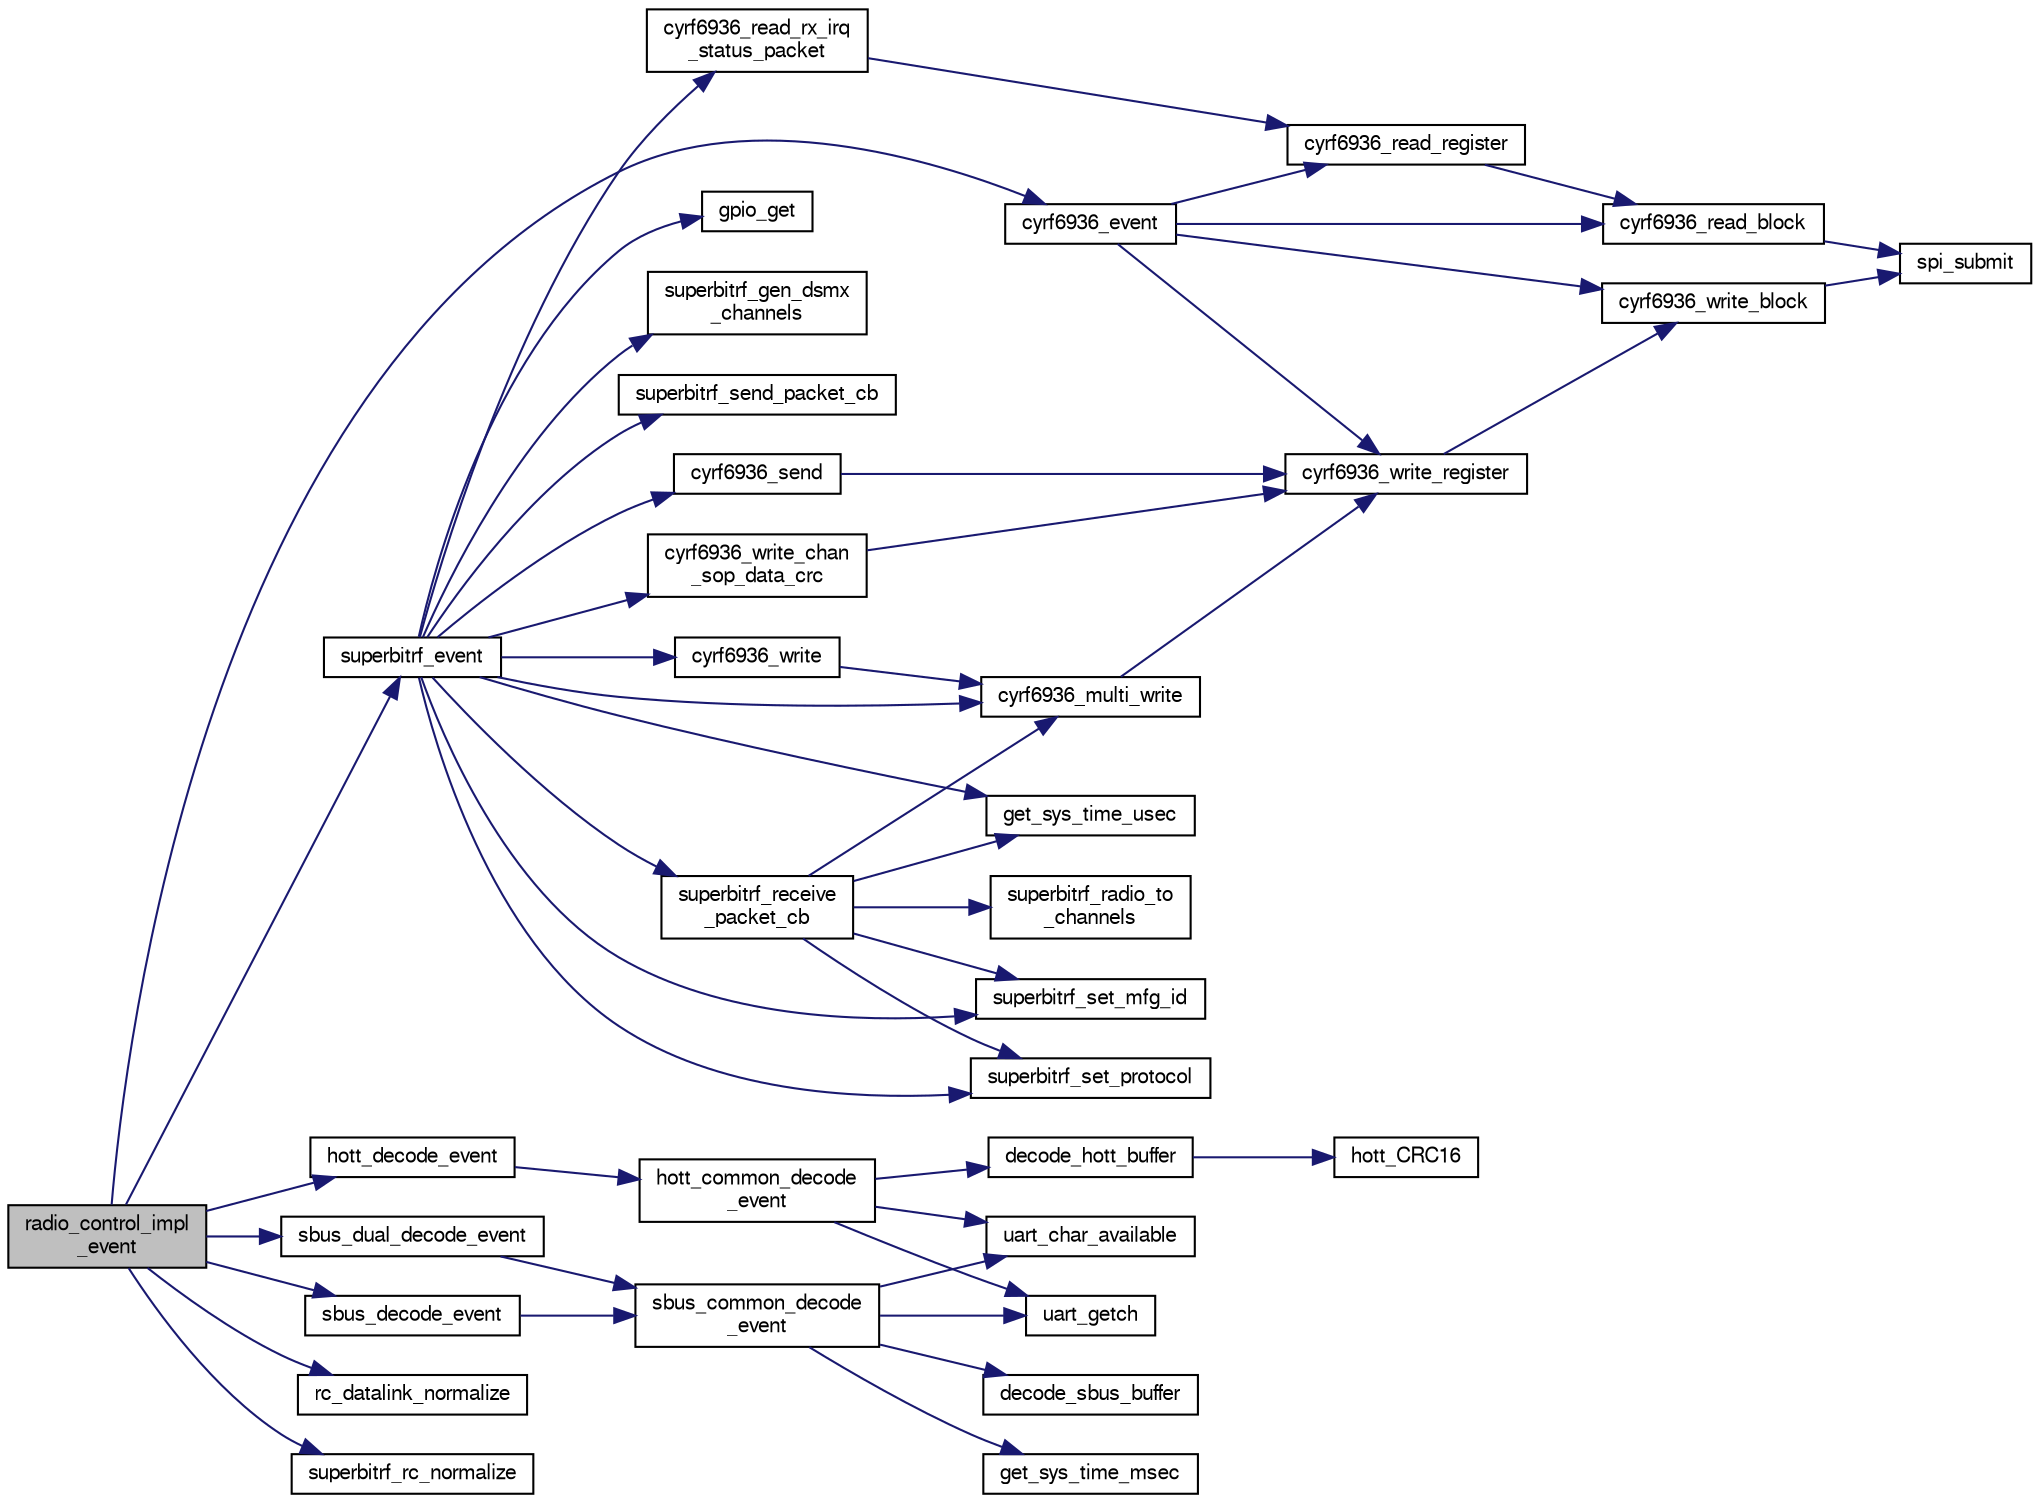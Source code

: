 digraph "radio_control_impl_event"
{
  edge [fontname="FreeSans",fontsize="10",labelfontname="FreeSans",labelfontsize="10"];
  node [fontname="FreeSans",fontsize="10",shape=record];
  rankdir="LR";
  Node1 [label="radio_control_impl\l_event",height=0.2,width=0.4,color="black", fillcolor="grey75", style="filled", fontcolor="black"];
  Node1 -> Node2 [color="midnightblue",fontsize="10",style="solid",fontname="FreeSans"];
  Node2 [label="cyrf6936_event",height=0.2,width=0.4,color="black", fillcolor="white", style="filled",URL="$cyrf6936_8c.html#a0b25c82679dcd151cb4eb29986f796c9",tooltip="The on event call for the CYRF6936 chip. "];
  Node2 -> Node3 [color="midnightblue",fontsize="10",style="solid",fontname="FreeSans"];
  Node3 [label="cyrf6936_read_block",height=0.2,width=0.4,color="black", fillcolor="white", style="filled",URL="$cyrf6936_8c.html#aff65efb88dd0ce64192c1afe791f3630",tooltip="Read multiple bytes from a register. "];
  Node3 -> Node4 [color="midnightblue",fontsize="10",style="solid",fontname="FreeSans"];
  Node4 [label="spi_submit",height=0.2,width=0.4,color="black", fillcolor="white", style="filled",URL="$group__spi.html#ga5d383931766cb373ebad0b8bc26d439d",tooltip="Submit SPI transaction. "];
  Node2 -> Node5 [color="midnightblue",fontsize="10",style="solid",fontname="FreeSans"];
  Node5 [label="cyrf6936_read_register",height=0.2,width=0.4,color="black", fillcolor="white", style="filled",URL="$cyrf6936_8c.html#aca1d3266e0b4cb4c4b4a65ad2085cefb",tooltip="Read a byte from a register. "];
  Node5 -> Node3 [color="midnightblue",fontsize="10",style="solid",fontname="FreeSans"];
  Node2 -> Node6 [color="midnightblue",fontsize="10",style="solid",fontname="FreeSans"];
  Node6 [label="cyrf6936_write_block",height=0.2,width=0.4,color="black", fillcolor="white", style="filled",URL="$cyrf6936_8c.html#add9d028cf1928e8ef15d28e43a952a4b",tooltip="Write multiple bytes to a register. "];
  Node6 -> Node4 [color="midnightblue",fontsize="10",style="solid",fontname="FreeSans"];
  Node2 -> Node7 [color="midnightblue",fontsize="10",style="solid",fontname="FreeSans"];
  Node7 [label="cyrf6936_write_register",height=0.2,width=0.4,color="black", fillcolor="white", style="filled",URL="$cyrf6936_8c.html#a7dbf6c94dc4d29bc1c8a46b797e745e8",tooltip="Write a byte to a register. "];
  Node7 -> Node6 [color="midnightblue",fontsize="10",style="solid",fontname="FreeSans"];
  Node1 -> Node8 [color="midnightblue",fontsize="10",style="solid",fontname="FreeSans"];
  Node8 [label="hott_decode_event",height=0.2,width=0.4,color="black", fillcolor="white", style="filled",URL="$subsystems_2radio__control_2hott_8c.html#ac7cf5bcb2b395ebd6cb19b23810595fa"];
  Node8 -> Node9 [color="midnightblue",fontsize="10",style="solid",fontname="FreeSans"];
  Node9 [label="hott_common_decode\l_event",height=0.2,width=0.4,color="black", fillcolor="white", style="filled",URL="$hott__common_8c.html#af62cf78ebb6326469d4f3df207c7160a",tooltip="Decoding event function. "];
  Node9 -> Node10 [color="midnightblue",fontsize="10",style="solid",fontname="FreeSans"];
  Node10 [label="decode_hott_buffer",height=0.2,width=0.4,color="black", fillcolor="white", style="filled",URL="$hott__common_8c.html#abf279afb79b17efa2fb6b7e22d65000a",tooltip="Decode the raw buffer. "];
  Node10 -> Node11 [color="midnightblue",fontsize="10",style="solid",fontname="FreeSans"];
  Node11 [label="hott_CRC16",height=0.2,width=0.4,color="black", fillcolor="white", style="filled",URL="$hott__common_8c.html#a9666312af891d2b06b8ae31e085c4814"];
  Node9 -> Node12 [color="midnightblue",fontsize="10",style="solid",fontname="FreeSans"];
  Node12 [label="uart_char_available",height=0.2,width=0.4,color="black", fillcolor="white", style="filled",URL="$linux_2mcu__periph_2uart__arch_8c.html#a663f41657d0ad8e115fc7709b071d749",tooltip="Check UART for available chars in receive buffer. "];
  Node9 -> Node13 [color="midnightblue",fontsize="10",style="solid",fontname="FreeSans"];
  Node13 [label="uart_getch",height=0.2,width=0.4,color="black", fillcolor="white", style="filled",URL="$chibios_2mcu__periph_2uart__arch_8c.html#adb9a60ec94a31a08e6454ccf64f24039"];
  Node1 -> Node14 [color="midnightblue",fontsize="10",style="solid",fontname="FreeSans"];
  Node14 [label="rc_datalink_normalize",height=0.2,width=0.4,color="black", fillcolor="white", style="filled",URL="$subsystems_2radio__control_2rc__datalink_8c.html#af4b863040e1fdafe349107575bcb35c2",tooltip="Normalize rc_dl_values to radio values. "];
  Node1 -> Node15 [color="midnightblue",fontsize="10",style="solid",fontname="FreeSans"];
  Node15 [label="sbus_decode_event",height=0.2,width=0.4,color="black", fillcolor="white", style="filled",URL="$sbus_8c.html#ab9abde1e7eda9299d04ff75e87910114"];
  Node15 -> Node16 [color="midnightblue",fontsize="10",style="solid",fontname="FreeSans"];
  Node16 [label="sbus_common_decode\l_event",height=0.2,width=0.4,color="black", fillcolor="white", style="filled",URL="$sbus__common_8c.html#a3a369db0efa4a3e8ac7e0b205a5c9740",tooltip="Decoding event function. "];
  Node16 -> Node17 [color="midnightblue",fontsize="10",style="solid",fontname="FreeSans"];
  Node17 [label="decode_sbus_buffer",height=0.2,width=0.4,color="black", fillcolor="white", style="filled",URL="$sbus__common_8c.html#ae438287533911004cc6f3ff98b065df7",tooltip="Decode the raw buffer. "];
  Node16 -> Node18 [color="midnightblue",fontsize="10",style="solid",fontname="FreeSans"];
  Node18 [label="get_sys_time_msec",height=0.2,width=0.4,color="black", fillcolor="white", style="filled",URL="$chibios_2mcu__periph_2sys__time__arch_8c.html#ad3cb294b0d1d74dfb511534b36a17960",tooltip="Get the time in milliseconds since startup. "];
  Node16 -> Node12 [color="midnightblue",fontsize="10",style="solid",fontname="FreeSans"];
  Node16 -> Node13 [color="midnightblue",fontsize="10",style="solid",fontname="FreeSans"];
  Node1 -> Node19 [color="midnightblue",fontsize="10",style="solid",fontname="FreeSans"];
  Node19 [label="sbus_dual_decode_event",height=0.2,width=0.4,color="black", fillcolor="white", style="filled",URL="$sbus__dual_8c.html#a7200c46b9e757d8be2409902d3c292cb"];
  Node19 -> Node16 [color="midnightblue",fontsize="10",style="solid",fontname="FreeSans"];
  Node1 -> Node20 [color="midnightblue",fontsize="10",style="solid",fontname="FreeSans"];
  Node20 [label="superbitrf_event",height=0.2,width=0.4,color="black", fillcolor="white", style="filled",URL="$subsystems_2datalink_2superbitrf_8c.html#a3dba487ecc02fb6e7bdde994032fd795",tooltip="The superbitrf on event call. "];
  Node20 -> Node21 [color="midnightblue",fontsize="10",style="solid",fontname="FreeSans"];
  Node21 [label="cyrf6936_multi_write",height=0.2,width=0.4,color="black", fillcolor="white", style="filled",URL="$cyrf6936_8c.html#a3b40b6f25aa27591a77e570e7bd0de49",tooltip="Write to multiple registers one byte. "];
  Node21 -> Node7 [color="midnightblue",fontsize="10",style="solid",fontname="FreeSans"];
  Node20 -> Node22 [color="midnightblue",fontsize="10",style="solid",fontname="FreeSans"];
  Node22 [label="cyrf6936_read_rx_irq\l_status_packet",height=0.2,width=0.4,color="black", fillcolor="white", style="filled",URL="$cyrf6936_8c.html#a9476a030cd1c1812dd9415f8913c35f6",tooltip="Read the RX IRQ status register, the rx status register and the rx packet. "];
  Node22 -> Node5 [color="midnightblue",fontsize="10",style="solid",fontname="FreeSans"];
  Node20 -> Node23 [color="midnightblue",fontsize="10",style="solid",fontname="FreeSans"];
  Node23 [label="cyrf6936_send",height=0.2,width=0.4,color="black", fillcolor="white", style="filled",URL="$cyrf6936_8c.html#ab2e2ab2d19b97905d2c9825f65cddfda",tooltip="Send a packet with a certain length. "];
  Node23 -> Node7 [color="midnightblue",fontsize="10",style="solid",fontname="FreeSans"];
  Node20 -> Node24 [color="midnightblue",fontsize="10",style="solid",fontname="FreeSans"];
  Node24 [label="cyrf6936_write",height=0.2,width=0.4,color="black", fillcolor="white", style="filled",URL="$cyrf6936_8c.html#a5bd95c0f89a44a38d8fc8b71a8d1b2b3",tooltip="Write to one register. "];
  Node24 -> Node21 [color="midnightblue",fontsize="10",style="solid",fontname="FreeSans"];
  Node20 -> Node25 [color="midnightblue",fontsize="10",style="solid",fontname="FreeSans"];
  Node25 [label="cyrf6936_write_chan\l_sop_data_crc",height=0.2,width=0.4,color="black", fillcolor="white", style="filled",URL="$cyrf6936_8c.html#a5185bf5f551b606637aaba99a2de5934",tooltip="Set the channel, SOP code, DATA code and the CRC seed. "];
  Node25 -> Node7 [color="midnightblue",fontsize="10",style="solid",fontname="FreeSans"];
  Node20 -> Node26 [color="midnightblue",fontsize="10",style="solid",fontname="FreeSans"];
  Node26 [label="get_sys_time_usec",height=0.2,width=0.4,color="black", fillcolor="white", style="filled",URL="$chibios_2mcu__periph_2sys__time__arch_8c.html#a7ddfef1f78a56c6b4c4c536b5d670bfb",tooltip="Get the time in microseconds since startup. "];
  Node20 -> Node27 [color="midnightblue",fontsize="10",style="solid",fontname="FreeSans"];
  Node27 [label="gpio_get",height=0.2,width=0.4,color="black", fillcolor="white", style="filled",URL="$chibios_2mcu__periph_2gpio__arch_8h.html#afd6403990094d8cd6010b2e641a977da",tooltip="Get level of a gpio. "];
  Node20 -> Node28 [color="midnightblue",fontsize="10",style="solid",fontname="FreeSans"];
  Node28 [label="superbitrf_gen_dsmx\l_channels",height=0.2,width=0.4,color="black", fillcolor="white", style="filled",URL="$subsystems_2datalink_2superbitrf_8c.html#a6b5bc9267521d705d992c32bd447f2e8",tooltip="Generate the channels. "];
  Node20 -> Node29 [color="midnightblue",fontsize="10",style="solid",fontname="FreeSans"];
  Node29 [label="superbitrf_receive\l_packet_cb",height=0.2,width=0.4,color="black", fillcolor="white", style="filled",URL="$subsystems_2datalink_2superbitrf_8c.html#af3aa1f553183ecf594fa1c016e79110e",tooltip="When we receive a packet this callback is called. "];
  Node29 -> Node21 [color="midnightblue",fontsize="10",style="solid",fontname="FreeSans"];
  Node29 -> Node26 [color="midnightblue",fontsize="10",style="solid",fontname="FreeSans"];
  Node29 -> Node30 [color="midnightblue",fontsize="10",style="solid",fontname="FreeSans"];
  Node30 [label="superbitrf_radio_to\l_channels",height=0.2,width=0.4,color="black", fillcolor="white", style="filled",URL="$subsystems_2datalink_2superbitrf_8c.html#a18383fa296d8cde700375e8eeff7b618",tooltip="Parse a radio channel packet. "];
  Node29 -> Node31 [color="midnightblue",fontsize="10",style="solid",fontname="FreeSans"];
  Node31 [label="superbitrf_set_mfg_id",height=0.2,width=0.4,color="black", fillcolor="white", style="filled",URL="$arch_2sim_2subsystems_2datalink_2superbitrf_8c.html#ae345f2ad961222da07a6be6d68a04ea6"];
  Node29 -> Node32 [color="midnightblue",fontsize="10",style="solid",fontname="FreeSans"];
  Node32 [label="superbitrf_set_protocol",height=0.2,width=0.4,color="black", fillcolor="white", style="filled",URL="$arch_2sim_2subsystems_2datalink_2superbitrf_8c.html#a5b12cebcec8be804d5f2a5e779c44bec"];
  Node20 -> Node33 [color="midnightblue",fontsize="10",style="solid",fontname="FreeSans"];
  Node33 [label="superbitrf_send_packet_cb",height=0.2,width=0.4,color="black", fillcolor="white", style="filled",URL="$subsystems_2datalink_2superbitrf_8c.html#adacd094635c547fa34f427268c985abd"];
  Node20 -> Node31 [color="midnightblue",fontsize="10",style="solid",fontname="FreeSans"];
  Node20 -> Node32 [color="midnightblue",fontsize="10",style="solid",fontname="FreeSans"];
  Node1 -> Node34 [color="midnightblue",fontsize="10",style="solid",fontname="FreeSans"];
  Node34 [label="superbitrf_rc_normalize",height=0.2,width=0.4,color="black", fillcolor="white", style="filled",URL="$superbitrf__rc_8c.html#a8abad32cff4826f8b0b9ac2d88520c4a",tooltip="normalize superbitrf rc_values to radio values "];
}
